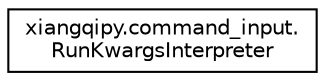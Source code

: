 digraph "Graphical Class Hierarchy"
{
 // LATEX_PDF_SIZE
  edge [fontname="Helvetica",fontsize="10",labelfontname="Helvetica",labelfontsize="10"];
  node [fontname="Helvetica",fontsize="10",shape=record];
  rankdir="LR";
  Node0 [label="xiangqipy.command_input.\lRunKwargsInterpreter",height=0.2,width=0.4,color="black", fillcolor="white", style="filled",URL="$classxiangqipy_1_1command__input_1_1RunKwargsInterpreter.html",tooltip="Converts dictionary output by XiangqiGameCommandLine into a XiangqiGameCommand."];
}
